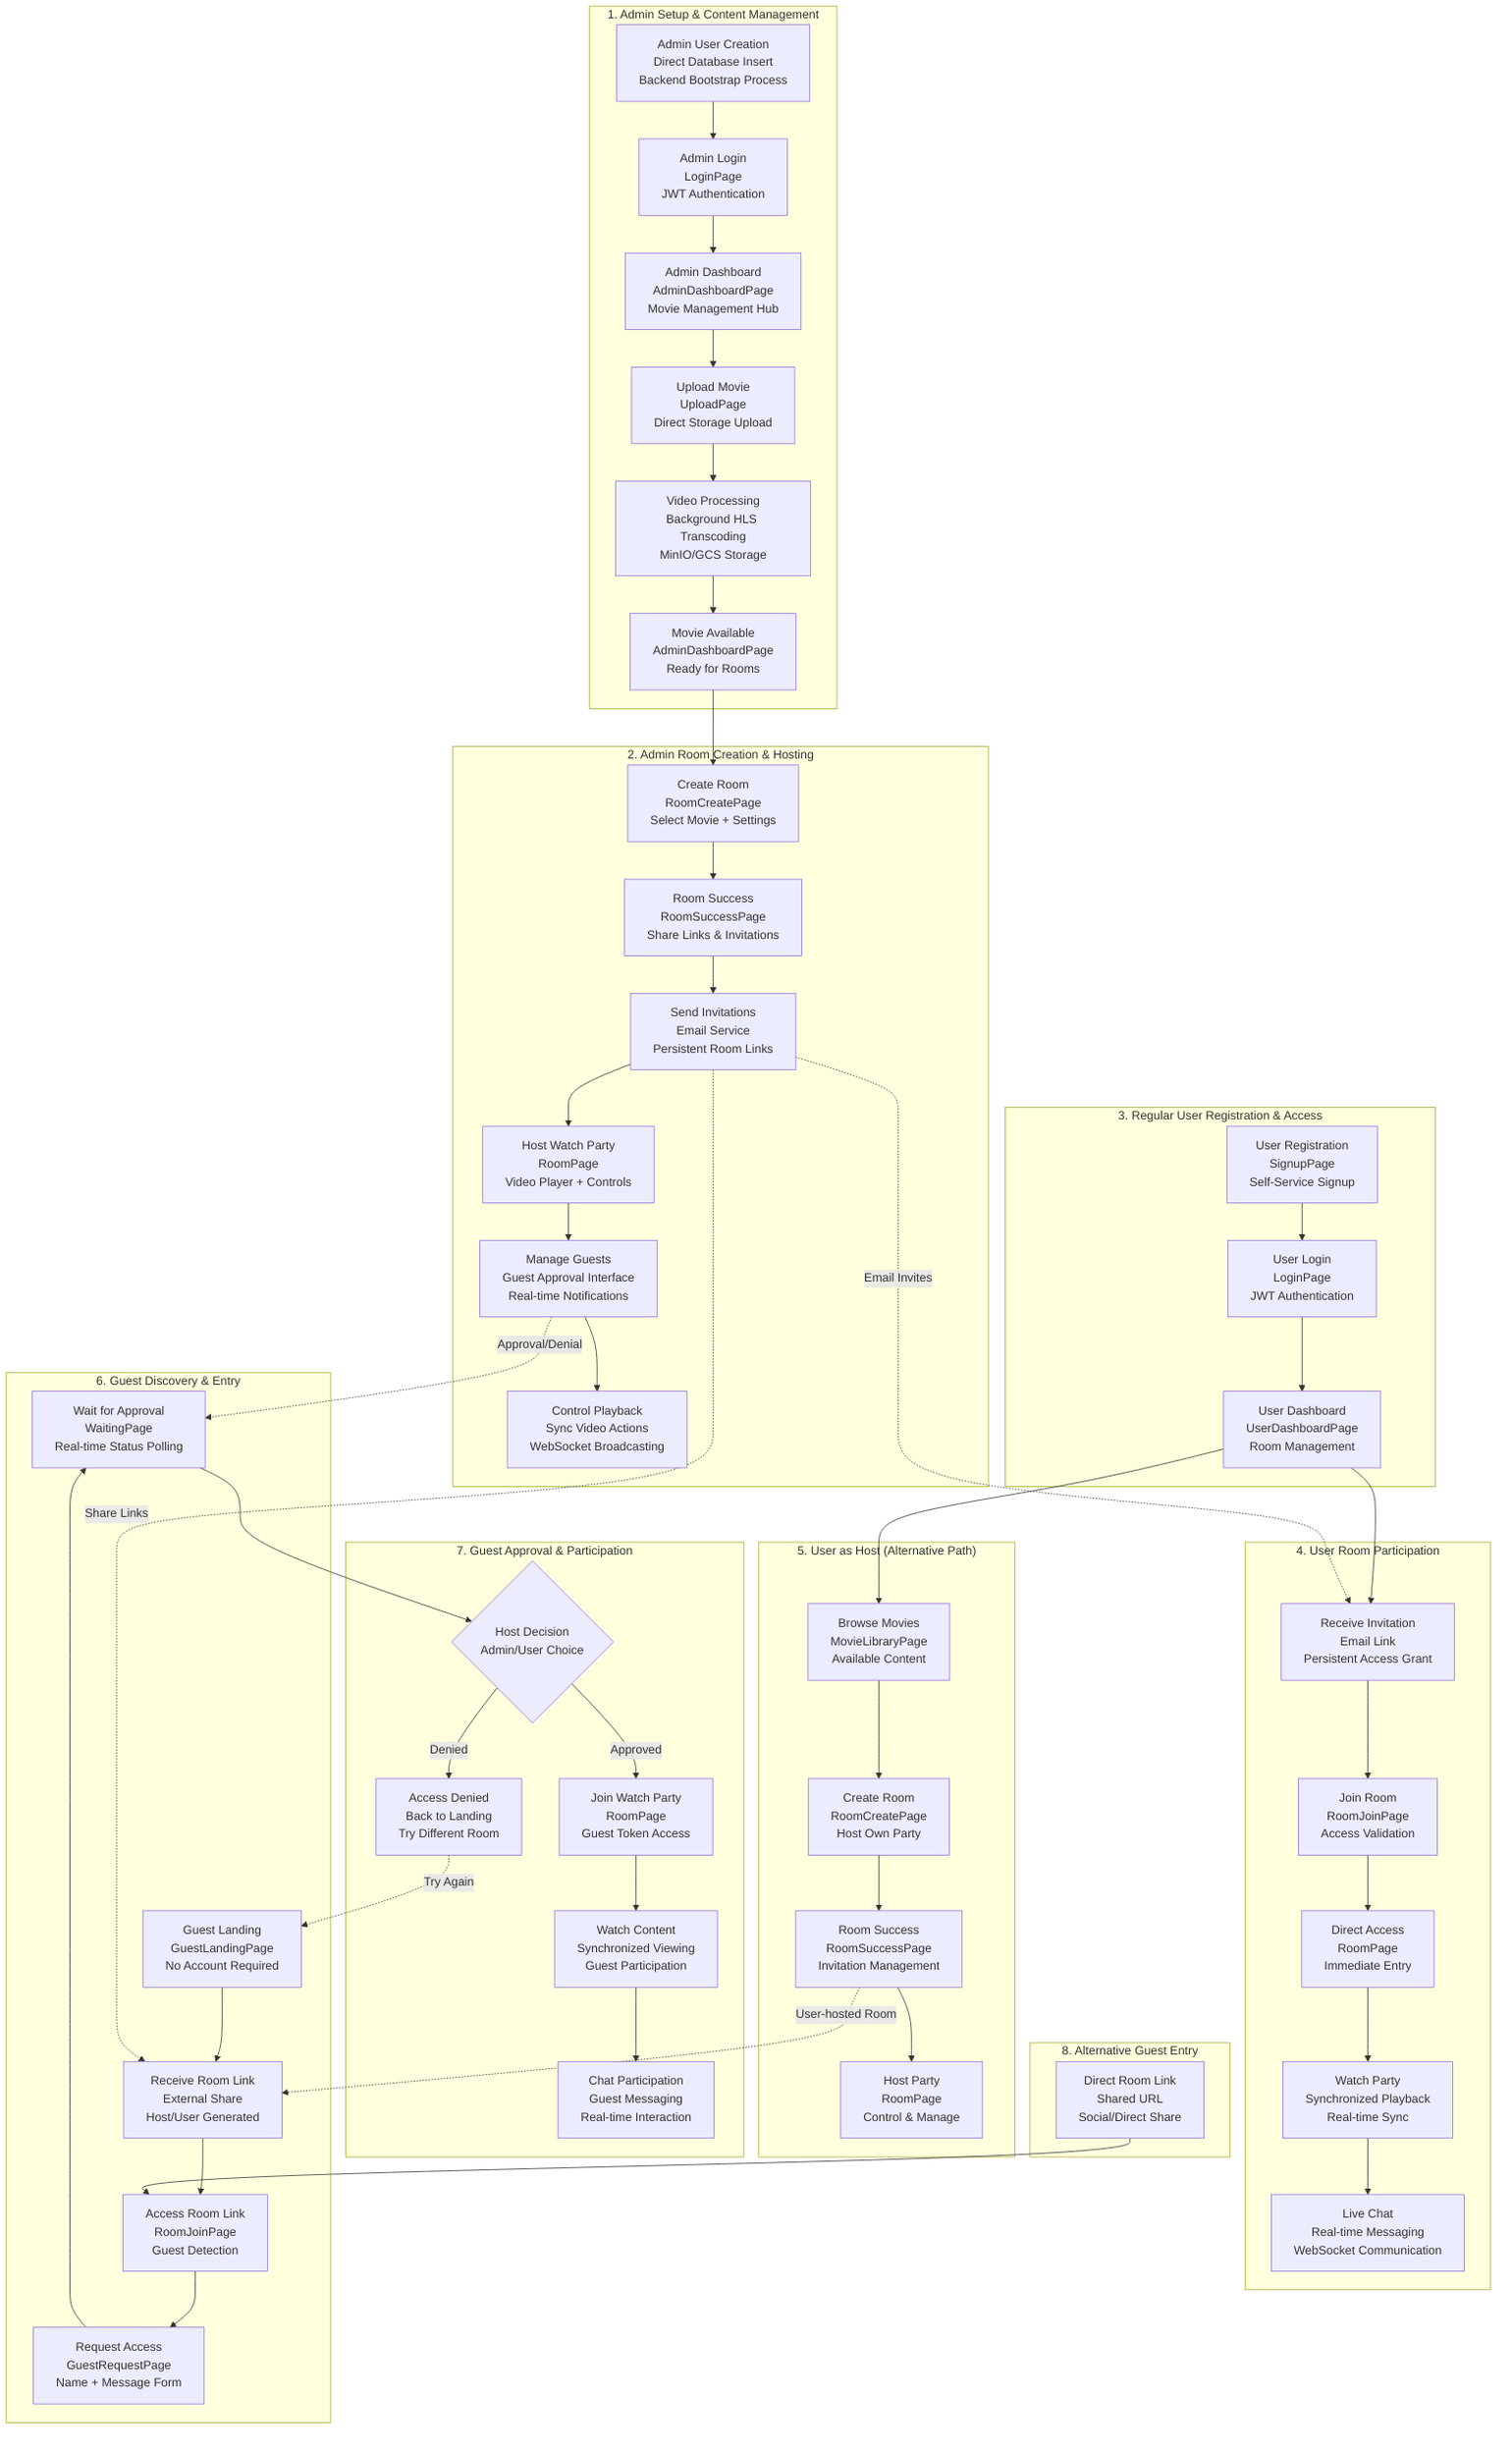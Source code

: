 graph TD
    subgraph "1. Admin Setup & Content Management"
        A1[Admin User Creation<br/>Direct Database Insert<br/>Backend Bootstrap Process] --> A2[Admin Login<br/>LoginPage<br/>JWT Authentication]
        A2 --> A3[Admin Dashboard<br/>AdminDashboardPage<br/>Movie Management Hub]
        A3 --> A4[Upload Movie<br/>UploadPage<br/>Direct Storage Upload]
        A4 --> A5[Video Processing<br/>Background HLS Transcoding<br/>MinIO/GCS Storage]
        A5 --> A6[Movie Available<br/>AdminDashboardPage<br/>Ready for Rooms]
    end

    subgraph "2. Admin Room Creation & Hosting"
        A6 --> A7[Create Room<br/>RoomCreatePage<br/>Select Movie + Settings]
        A7 --> A8[Room Success<br/>RoomSuccessPage<br/>Share Links & Invitations]
        A8 --> A9[Send Invitations<br/>Email Service<br/>Persistent Room Links]
        A9 --> A10[Host Watch Party<br/>RoomPage<br/>Video Player + Controls]
        A10 --> A11[Manage Guests<br/>Guest Approval Interface<br/>Real-time Notifications]
        A11 --> A12[Control Playback<br/>Sync Video Actions<br/>WebSocket Broadcasting]
    end

    subgraph "3. Regular User Registration & Access"
        U1[User Registration<br/>SignupPage<br/>Self-Service Signup] --> U2[User Login<br/>LoginPage<br/>JWT Authentication]
        U2 --> U3[User Dashboard<br/>UserDashboardPage<br/>Room Management]
    end

    subgraph "4. User Room Participation"
        U3 --> U4[Receive Invitation<br/>Email Link<br/>Persistent Access Grant]
        U4 --> U5[Join Room<br/>RoomJoinPage<br/>Access Validation]
        U5 --> U6[Direct Access<br/>RoomPage<br/>Immediate Entry]
        U6 --> U7[Watch Party<br/>Synchronized Playback<br/>Real-time Sync]
        U7 --> U8[Live Chat<br/>Real-time Messaging<br/>WebSocket Communication]
    end

    subgraph "5. User as Host (Alternative Path)"
        U3 --> U9[Browse Movies<br/>MovieLibraryPage<br/>Available Content]
        U9 --> U10[Create Room<br/>RoomCreatePage<br/>Host Own Party]
        U10 --> U11[Room Success<br/>RoomSuccessPage<br/>Invitation Management]
        U11 --> U12[Host Party<br/>RoomPage<br/>Control & Manage]
    end

    subgraph "6. Guest Discovery & Entry"
        G1[Guest Landing<br/>GuestLandingPage<br/>No Account Required] --> G2[Receive Room Link<br/>External Share<br/>Host/User Generated]
        G2 --> G3[Access Room Link<br/>RoomJoinPage<br/>Guest Detection]
        G3 --> G4[Request Access<br/>GuestRequestPage<br/>Name + Message Form]
        G4 --> G5[Wait for Approval<br/>WaitingPage<br/>Real-time Status Polling]
    end

    subgraph "7. Guest Approval & Participation"
        G5 --> G6{Host Decision<br/>Admin/User Choice}
        G6 -->|Approved| G7[Join Watch Party<br/>RoomPage<br/>Guest Token Access]
        G6 -->|Denied| G8[Access Denied<br/>Back to Landing<br/>Try Different Room]
        G7 --> G9[Watch Content<br/>Synchronized Viewing<br/>Guest Participation]
        G9 --> G10[Chat Participation<br/>Guest Messaging<br/>Real-time Interaction]
    end

    subgraph "8. Alternative Guest Entry"
        G11[Direct Room Link<br/>Shared URL<br/>Social/Direct Share] --> G3
    end

    A9 -.->|Email Invites| U4
    A9 -.->|Share Links| G2
    A11 -.->|Approval/Denial| G5
    U11 -.->|User-hosted Room| G2
    G8 -.->|Try Again| G1